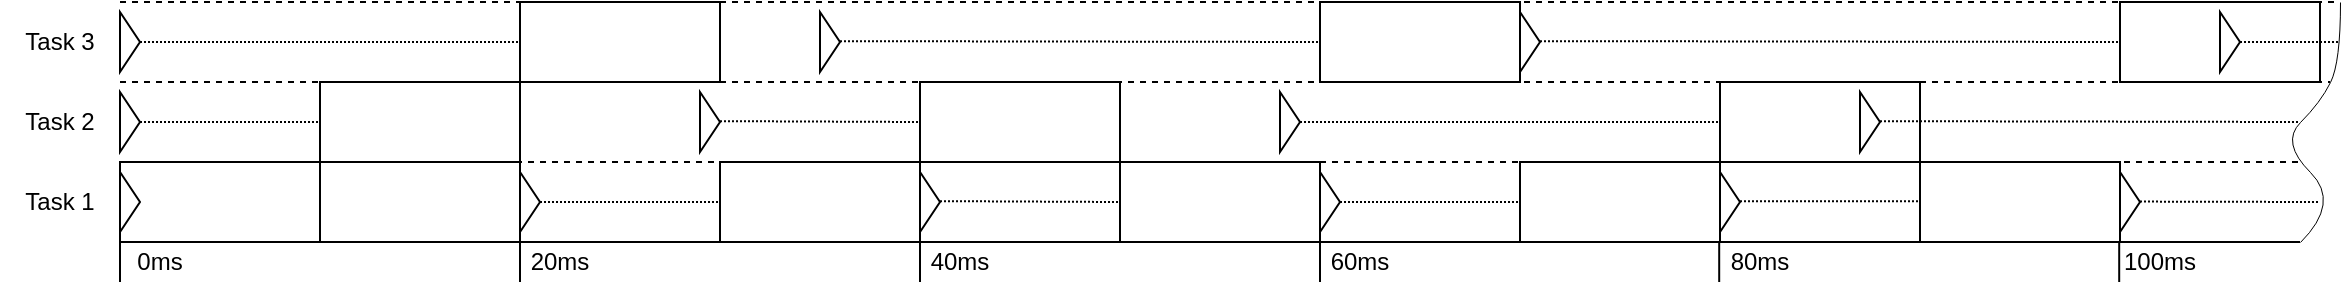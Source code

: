 <mxfile version="20.2.8" type="device"><diagram id="P6AobM-xAG0dHzljtwrn" name="Seite-1"><mxGraphModel dx="3731" dy="1029" grid="1" gridSize="10" guides="1" tooltips="1" connect="1" arrows="1" fold="1" page="1" pageScale="1" pageWidth="2336" pageHeight="1654" math="0" shadow="0"><root><mxCell id="0"/><mxCell id="1" parent="0"/><mxCell id="AP4zh0_bxjManguneC_v-25" value="" style="rounded=0;whiteSpace=wrap;html=1;" vertex="1" parent="1"><mxGeometry x="1000" y="320" width="100" height="40" as="geometry"/></mxCell><mxCell id="4BlracUd1D1b5qwERiO--52" value="0ms" style="text;html=1;strokeColor=none;fillColor=none;align=center;verticalAlign=middle;whiteSpace=wrap;rounded=0;" parent="1" vertex="1"><mxGeometry x="-10" y="435" width="60" height="30" as="geometry"/></mxCell><mxCell id="4BlracUd1D1b5qwERiO--48" value="20ms" style="text;html=1;strokeColor=none;fillColor=none;align=center;verticalAlign=middle;whiteSpace=wrap;rounded=0;" parent="1" vertex="1"><mxGeometry x="190" y="435" width="60" height="30" as="geometry"/></mxCell><mxCell id="4BlracUd1D1b5qwERiO--22" value="" style="rounded=0;whiteSpace=wrap;html=1;" parent="1" vertex="1"><mxGeometry x="300" y="400" width="100" height="40" as="geometry"/></mxCell><mxCell id="4BlracUd1D1b5qwERiO--1" value="" style="endArrow=none;html=1;rounded=0;" parent="1" edge="1"><mxGeometry width="50" height="50" relative="1" as="geometry"><mxPoint y="440" as="sourcePoint"/><mxPoint x="1090" y="440" as="targetPoint"/></mxGeometry></mxCell><mxCell id="4BlracUd1D1b5qwERiO--2" value="" style="endArrow=none;html=1;rounded=0;dashed=1;" parent="1" edge="1"><mxGeometry width="50" height="50" relative="1" as="geometry"><mxPoint y="400" as="sourcePoint"/><mxPoint x="1090" y="400" as="targetPoint"/></mxGeometry></mxCell><mxCell id="4BlracUd1D1b5qwERiO--3" value="" style="endArrow=none;html=1;rounded=0;dashed=1;" parent="1" edge="1"><mxGeometry width="50" height="50" relative="1" as="geometry"><mxPoint y="360" as="sourcePoint"/><mxPoint x="1105" y="360" as="targetPoint"/></mxGeometry></mxCell><mxCell id="4BlracUd1D1b5qwERiO--4" value="" style="endArrow=none;html=1;rounded=0;dashed=1;" parent="1" edge="1"><mxGeometry width="50" height="50" relative="1" as="geometry"><mxPoint y="320" as="sourcePoint"/><mxPoint x="1110" y="320" as="targetPoint"/></mxGeometry></mxCell><mxCell id="4BlracUd1D1b5qwERiO--5" value="Task 1" style="text;html=1;strokeColor=none;fillColor=none;align=center;verticalAlign=middle;whiteSpace=wrap;rounded=0;" parent="1" vertex="1"><mxGeometry x="-60" y="405" width="60" height="30" as="geometry"/></mxCell><mxCell id="4BlracUd1D1b5qwERiO--6" value="Task 2" style="text;html=1;strokeColor=none;fillColor=none;align=center;verticalAlign=middle;whiteSpace=wrap;rounded=0;" parent="1" vertex="1"><mxGeometry x="-60" y="365" width="60" height="30" as="geometry"/></mxCell><mxCell id="4BlracUd1D1b5qwERiO--7" value="Task 3" style="text;html=1;strokeColor=none;fillColor=none;align=center;verticalAlign=middle;whiteSpace=wrap;rounded=0;" parent="1" vertex="1"><mxGeometry x="-60" y="325" width="60" height="30" as="geometry"/></mxCell><mxCell id="4BlracUd1D1b5qwERiO--8" value="" style="rounded=0;whiteSpace=wrap;html=1;" parent="1" vertex="1"><mxGeometry y="400" width="100" height="40" as="geometry"/></mxCell><mxCell id="4BlracUd1D1b5qwERiO--9" value="" style="rounded=0;whiteSpace=wrap;html=1;" parent="1" vertex="1"><mxGeometry x="200" y="320" width="100" height="40" as="geometry"/></mxCell><mxCell id="4BlracUd1D1b5qwERiO--10" value="" style="rounded=0;whiteSpace=wrap;html=1;" parent="1" vertex="1"><mxGeometry x="400" y="360" width="100" height="40" as="geometry"/></mxCell><mxCell id="4BlracUd1D1b5qwERiO--12" value="" style="rounded=0;whiteSpace=wrap;html=1;" parent="1" vertex="1"><mxGeometry x="100" y="360" width="100" height="40" as="geometry"/></mxCell><mxCell id="4BlracUd1D1b5qwERiO--14" value="" style="triangle;whiteSpace=wrap;html=1;" parent="1" vertex="1"><mxGeometry y="365" width="10" height="30" as="geometry"/></mxCell><mxCell id="4BlracUd1D1b5qwERiO--15" value="" style="triangle;whiteSpace=wrap;html=1;" parent="1" vertex="1"><mxGeometry y="325" width="10" height="30" as="geometry"/></mxCell><mxCell id="4BlracUd1D1b5qwERiO--16" value="" style="triangle;whiteSpace=wrap;html=1;" parent="1" vertex="1"><mxGeometry y="405" width="10" height="30" as="geometry"/></mxCell><mxCell id="4BlracUd1D1b5qwERiO--17" value="" style="triangle;whiteSpace=wrap;html=1;" parent="1" vertex="1"><mxGeometry x="200" y="405" width="10" height="30" as="geometry"/></mxCell><mxCell id="4BlracUd1D1b5qwERiO--18" value="" style="triangle;whiteSpace=wrap;html=1;" parent="1" vertex="1"><mxGeometry x="400" y="405" width="10" height="30" as="geometry"/></mxCell><mxCell id="4BlracUd1D1b5qwERiO--19" value="" style="triangle;whiteSpace=wrap;html=1;" parent="1" vertex="1"><mxGeometry x="600" y="405" width="10" height="30" as="geometry"/></mxCell><mxCell id="4BlracUd1D1b5qwERiO--20" value="" style="triangle;whiteSpace=wrap;html=1;" parent="1" vertex="1"><mxGeometry x="290" y="365" width="10" height="30" as="geometry"/></mxCell><mxCell id="4BlracUd1D1b5qwERiO--21" value="" style="triangle;whiteSpace=wrap;html=1;" parent="1" vertex="1"><mxGeometry x="580" y="365" width="10" height="30" as="geometry"/></mxCell><mxCell id="4BlracUd1D1b5qwERiO--28" value="" style="triangle;whiteSpace=wrap;html=1;" parent="1" vertex="1"><mxGeometry x="800" y="405" width="10" height="30" as="geometry"/></mxCell><mxCell id="4BlracUd1D1b5qwERiO--32" value="" style="endArrow=none;html=1;rounded=0;exitX=1;exitY=0.5;exitDx=0;exitDy=0;entryX=0;entryY=0.5;entryDx=0;entryDy=0;dashed=1;dashPattern=1 1;" parent="1" source="4BlracUd1D1b5qwERiO--14" target="4BlracUd1D1b5qwERiO--12" edge="1"><mxGeometry width="50" height="50" relative="1" as="geometry"><mxPoint x="330" y="510" as="sourcePoint"/><mxPoint x="380" y="460" as="targetPoint"/></mxGeometry></mxCell><mxCell id="4BlracUd1D1b5qwERiO--33" value="" style="endArrow=none;html=1;rounded=0;exitX=1;exitY=0.5;exitDx=0;exitDy=0;dashed=1;dashPattern=1 1;" parent="1" source="4BlracUd1D1b5qwERiO--15" edge="1"><mxGeometry width="50" height="50" relative="1" as="geometry"><mxPoint x="20" y="390" as="sourcePoint"/><mxPoint x="200" y="340" as="targetPoint"/></mxGeometry></mxCell><mxCell id="4BlracUd1D1b5qwERiO--34" value="" style="endArrow=none;html=1;rounded=0;entryX=0;entryY=0.5;entryDx=0;entryDy=0;dashed=1;dashPattern=1 1;exitX=1;exitY=0.5;exitDx=0;exitDy=0;" parent="1" source="4BlracUd1D1b5qwERiO--21" target="AP4zh0_bxjManguneC_v-21" edge="1"><mxGeometry width="50" height="50" relative="1" as="geometry"><mxPoint x="600.0" y="380" as="sourcePoint"/><mxPoint x="700.0" y="380" as="targetPoint"/><Array as="points"/></mxGeometry></mxCell><mxCell id="4BlracUd1D1b5qwERiO--35" value="" style="triangle;whiteSpace=wrap;html=1;" parent="1" vertex="1"><mxGeometry x="1000" y="405" width="10" height="30" as="geometry"/></mxCell><mxCell id="4BlracUd1D1b5qwERiO--43" value="" style="endArrow=none;html=1;rounded=0;exitX=0;exitY=1;exitDx=0;exitDy=0;" parent="1" source="4BlracUd1D1b5qwERiO--9" edge="1"><mxGeometry width="50" height="50" relative="1" as="geometry"><mxPoint x="120" y="440" as="sourcePoint"/><mxPoint x="200" y="460" as="targetPoint"/></mxGeometry></mxCell><mxCell id="4BlracUd1D1b5qwERiO--44" value="" style="endArrow=none;html=1;rounded=0;exitX=0;exitY=1;exitDx=0;exitDy=0;" parent="1" edge="1"><mxGeometry width="50" height="50" relative="1" as="geometry"><mxPoint x="400" y="440" as="sourcePoint"/><mxPoint x="400" y="460" as="targetPoint"/></mxGeometry></mxCell><mxCell id="4BlracUd1D1b5qwERiO--45" value="" style="endArrow=none;html=1;rounded=0;exitX=0;exitY=1;exitDx=0;exitDy=0;" parent="1" edge="1"><mxGeometry width="50" height="50" relative="1" as="geometry"><mxPoint x="600" y="440" as="sourcePoint"/><mxPoint x="600" y="460" as="targetPoint"/></mxGeometry></mxCell><mxCell id="4BlracUd1D1b5qwERiO--46" value="" style="endArrow=none;html=1;rounded=0;exitX=0;exitY=1;exitDx=0;exitDy=0;" parent="1" edge="1"><mxGeometry width="50" height="50" relative="1" as="geometry"><mxPoint x="799.6" y="440" as="sourcePoint"/><mxPoint x="799.6" y="460" as="targetPoint"/></mxGeometry></mxCell><mxCell id="4BlracUd1D1b5qwERiO--47" value="" style="endArrow=none;html=1;rounded=0;exitX=0;exitY=1;exitDx=0;exitDy=0;" parent="1" edge="1"><mxGeometry width="50" height="50" relative="1" as="geometry"><mxPoint x="999.6" y="440" as="sourcePoint"/><mxPoint x="999.6" y="460" as="targetPoint"/></mxGeometry></mxCell><mxCell id="4BlracUd1D1b5qwERiO--49" value="40ms" style="text;html=1;strokeColor=none;fillColor=none;align=center;verticalAlign=middle;whiteSpace=wrap;rounded=0;" parent="1" vertex="1"><mxGeometry x="390" y="435" width="60" height="30" as="geometry"/></mxCell><mxCell id="4BlracUd1D1b5qwERiO--50" value="60ms" style="text;html=1;strokeColor=none;fillColor=none;align=center;verticalAlign=middle;whiteSpace=wrap;rounded=0;" parent="1" vertex="1"><mxGeometry x="590" y="435" width="60" height="30" as="geometry"/></mxCell><mxCell id="4BlracUd1D1b5qwERiO--51" value="80ms" style="text;html=1;strokeColor=none;fillColor=none;align=center;verticalAlign=middle;whiteSpace=wrap;rounded=0;" parent="1" vertex="1"><mxGeometry x="790" y="435" width="60" height="30" as="geometry"/></mxCell><mxCell id="4BlracUd1D1b5qwERiO--53" value="" style="endArrow=none;html=1;rounded=0;exitX=0;exitY=1;exitDx=0;exitDy=0;" parent="1" source="4BlracUd1D1b5qwERiO--8" edge="1"><mxGeometry width="50" height="50" relative="1" as="geometry"><mxPoint x="210" y="450" as="sourcePoint"/><mxPoint y="460" as="targetPoint"/><Array as="points"/></mxGeometry></mxCell><mxCell id="4BlracUd1D1b5qwERiO--54" value="100ms" style="text;html=1;strokeColor=none;fillColor=none;align=center;verticalAlign=middle;whiteSpace=wrap;rounded=0;" parent="1" vertex="1"><mxGeometry x="990" y="435" width="60" height="30" as="geometry"/></mxCell><mxCell id="4BlracUd1D1b5qwERiO--55" value="" style="curved=1;endArrow=none;html=1;rounded=0;endFill=0;strokeWidth=0.5;" parent="1" edge="1"><mxGeometry width="50" height="50" relative="1" as="geometry"><mxPoint x="1090" y="440" as="sourcePoint"/><mxPoint x="1110" y="320" as="targetPoint"/><Array as="points"><mxPoint x="1110" y="420"/><mxPoint x="1080" y="390"/><mxPoint x="1100" y="370"/><mxPoint x="1110" y="350"/></Array></mxGeometry></mxCell><mxCell id="AP4zh0_bxjManguneC_v-9" value="" style="endArrow=none;html=1;rounded=0;dashed=1;dashPattern=1 1;" edge="1" parent="1"><mxGeometry width="50" height="50" relative="1" as="geometry"><mxPoint x="610" y="420" as="sourcePoint"/><mxPoint x="700" y="420" as="targetPoint"/></mxGeometry></mxCell><mxCell id="4BlracUd1D1b5qwERiO--26" value="" style="triangle;whiteSpace=wrap;html=1;" parent="1" vertex="1"><mxGeometry x="700" y="325" width="10" height="30" as="geometry"/></mxCell><mxCell id="4BlracUd1D1b5qwERiO--36" value="" style="triangle;whiteSpace=wrap;html=1;" parent="1" vertex="1"><mxGeometry x="1050" y="325" width="10" height="30" as="geometry"/></mxCell><mxCell id="AP4zh0_bxjManguneC_v-13" value="" style="endArrow=none;html=1;rounded=0;dashed=1;dashPattern=1 1;exitX=1;exitY=0.5;exitDx=0;exitDy=0;" edge="1" parent="1" source="4BlracUd1D1b5qwERiO--36"><mxGeometry width="50" height="50" relative="1" as="geometry"><mxPoint x="1030" y="320" as="sourcePoint"/><mxPoint x="1110" y="340" as="targetPoint"/></mxGeometry></mxCell><mxCell id="AP4zh0_bxjManguneC_v-7" value="" style="endArrow=none;html=1;rounded=0;dashed=1;dashPattern=1 1;" edge="1" parent="1"><mxGeometry width="50" height="50" relative="1" as="geometry"><mxPoint x="300" y="379.57" as="sourcePoint"/><mxPoint x="400" y="380" as="targetPoint"/></mxGeometry></mxCell><mxCell id="4BlracUd1D1b5qwERiO--24" value="" style="triangle;whiteSpace=wrap;html=1;" parent="1" vertex="1"><mxGeometry x="350" y="325" width="10" height="30" as="geometry"/></mxCell><mxCell id="AP4zh0_bxjManguneC_v-14" value="" style="endArrow=none;html=1;rounded=0;dashed=1;dashPattern=1 1;exitX=1;exitY=0.5;exitDx=0;exitDy=0;entryX=0;entryY=0.5;entryDx=0;entryDy=0;" edge="1" parent="1" source="4BlracUd1D1b5qwERiO--17" target="4BlracUd1D1b5qwERiO--22"><mxGeometry width="50" height="50" relative="1" as="geometry"><mxPoint x="450" y="380" as="sourcePoint"/><mxPoint x="500" y="330" as="targetPoint"/></mxGeometry></mxCell><mxCell id="AP4zh0_bxjManguneC_v-15" value="" style="endArrow=none;html=1;rounded=0;dashed=1;dashPattern=1 1;entryX=0;entryY=0.5;entryDx=0;entryDy=0;" edge="1" parent="1" target="AP4zh0_bxjManguneC_v-18"><mxGeometry width="50" height="50" relative="1" as="geometry"><mxPoint x="360.0" y="339.57" as="sourcePoint"/><mxPoint x="505.0" y="339.57" as="targetPoint"/></mxGeometry></mxCell><mxCell id="AP4zh0_bxjManguneC_v-16" value="" style="endArrow=none;html=1;rounded=0;dashed=1;dashPattern=1 1;" edge="1" parent="1"><mxGeometry width="50" height="50" relative="1" as="geometry"><mxPoint x="410.0" y="419.57" as="sourcePoint"/><mxPoint x="500" y="420" as="targetPoint"/></mxGeometry></mxCell><mxCell id="AP4zh0_bxjManguneC_v-17" value="" style="rounded=0;whiteSpace=wrap;html=1;" vertex="1" parent="1"><mxGeometry x="500" y="400" width="100" height="40" as="geometry"/></mxCell><mxCell id="AP4zh0_bxjManguneC_v-18" value="" style="rounded=0;whiteSpace=wrap;html=1;" vertex="1" parent="1"><mxGeometry x="600" y="320" width="100" height="40" as="geometry"/></mxCell><mxCell id="AP4zh0_bxjManguneC_v-19" value="" style="endArrow=none;html=1;rounded=0;entryX=0;entryY=0.5;entryDx=0;entryDy=0;dashed=1;dashPattern=1 1;exitX=1;exitY=0.5;exitDx=0;exitDy=0;" edge="1" parent="1" target="AP4zh0_bxjManguneC_v-25"><mxGeometry width="50" height="50" relative="1" as="geometry"><mxPoint x="710.0" y="339.57" as="sourcePoint"/><mxPoint x="820.0" y="339.57" as="targetPoint"/><Array as="points"/></mxGeometry></mxCell><mxCell id="AP4zh0_bxjManguneC_v-20" value="" style="rounded=0;whiteSpace=wrap;html=1;" vertex="1" parent="1"><mxGeometry x="700" y="400" width="100" height="40" as="geometry"/></mxCell><mxCell id="AP4zh0_bxjManguneC_v-21" value="" style="rounded=0;whiteSpace=wrap;html=1;" vertex="1" parent="1"><mxGeometry x="800" y="360" width="100" height="40" as="geometry"/></mxCell><mxCell id="4BlracUd1D1b5qwERiO--30" value="" style="triangle;whiteSpace=wrap;html=1;" parent="1" vertex="1"><mxGeometry x="870" y="365" width="10" height="30" as="geometry"/></mxCell><mxCell id="AP4zh0_bxjManguneC_v-22" value="" style="rounded=0;whiteSpace=wrap;html=1;" vertex="1" parent="1"><mxGeometry x="900" y="400" width="100" height="40" as="geometry"/></mxCell><mxCell id="AP4zh0_bxjManguneC_v-23" value="" style="endArrow=none;html=1;rounded=0;dashed=1;dashPattern=1 1;" edge="1" parent="1"><mxGeometry width="50" height="50" relative="1" as="geometry"><mxPoint x="810.0" y="419.57" as="sourcePoint"/><mxPoint x="900.0" y="419.57" as="targetPoint"/></mxGeometry></mxCell><mxCell id="AP4zh0_bxjManguneC_v-24" value="" style="endArrow=none;html=1;rounded=0;dashed=1;dashPattern=1 1;" edge="1" parent="1"><mxGeometry width="50" height="50" relative="1" as="geometry"><mxPoint x="880" y="379.57" as="sourcePoint"/><mxPoint x="1090" y="380" as="targetPoint"/></mxGeometry></mxCell><mxCell id="AP4zh0_bxjManguneC_v-26" value="" style="endArrow=none;html=1;rounded=0;dashed=1;dashPattern=1 1;" edge="1" parent="1"><mxGeometry width="50" height="50" relative="1" as="geometry"><mxPoint x="1010" y="419.79" as="sourcePoint"/><mxPoint x="1100" y="420" as="targetPoint"/></mxGeometry></mxCell></root></mxGraphModel></diagram></mxfile>
